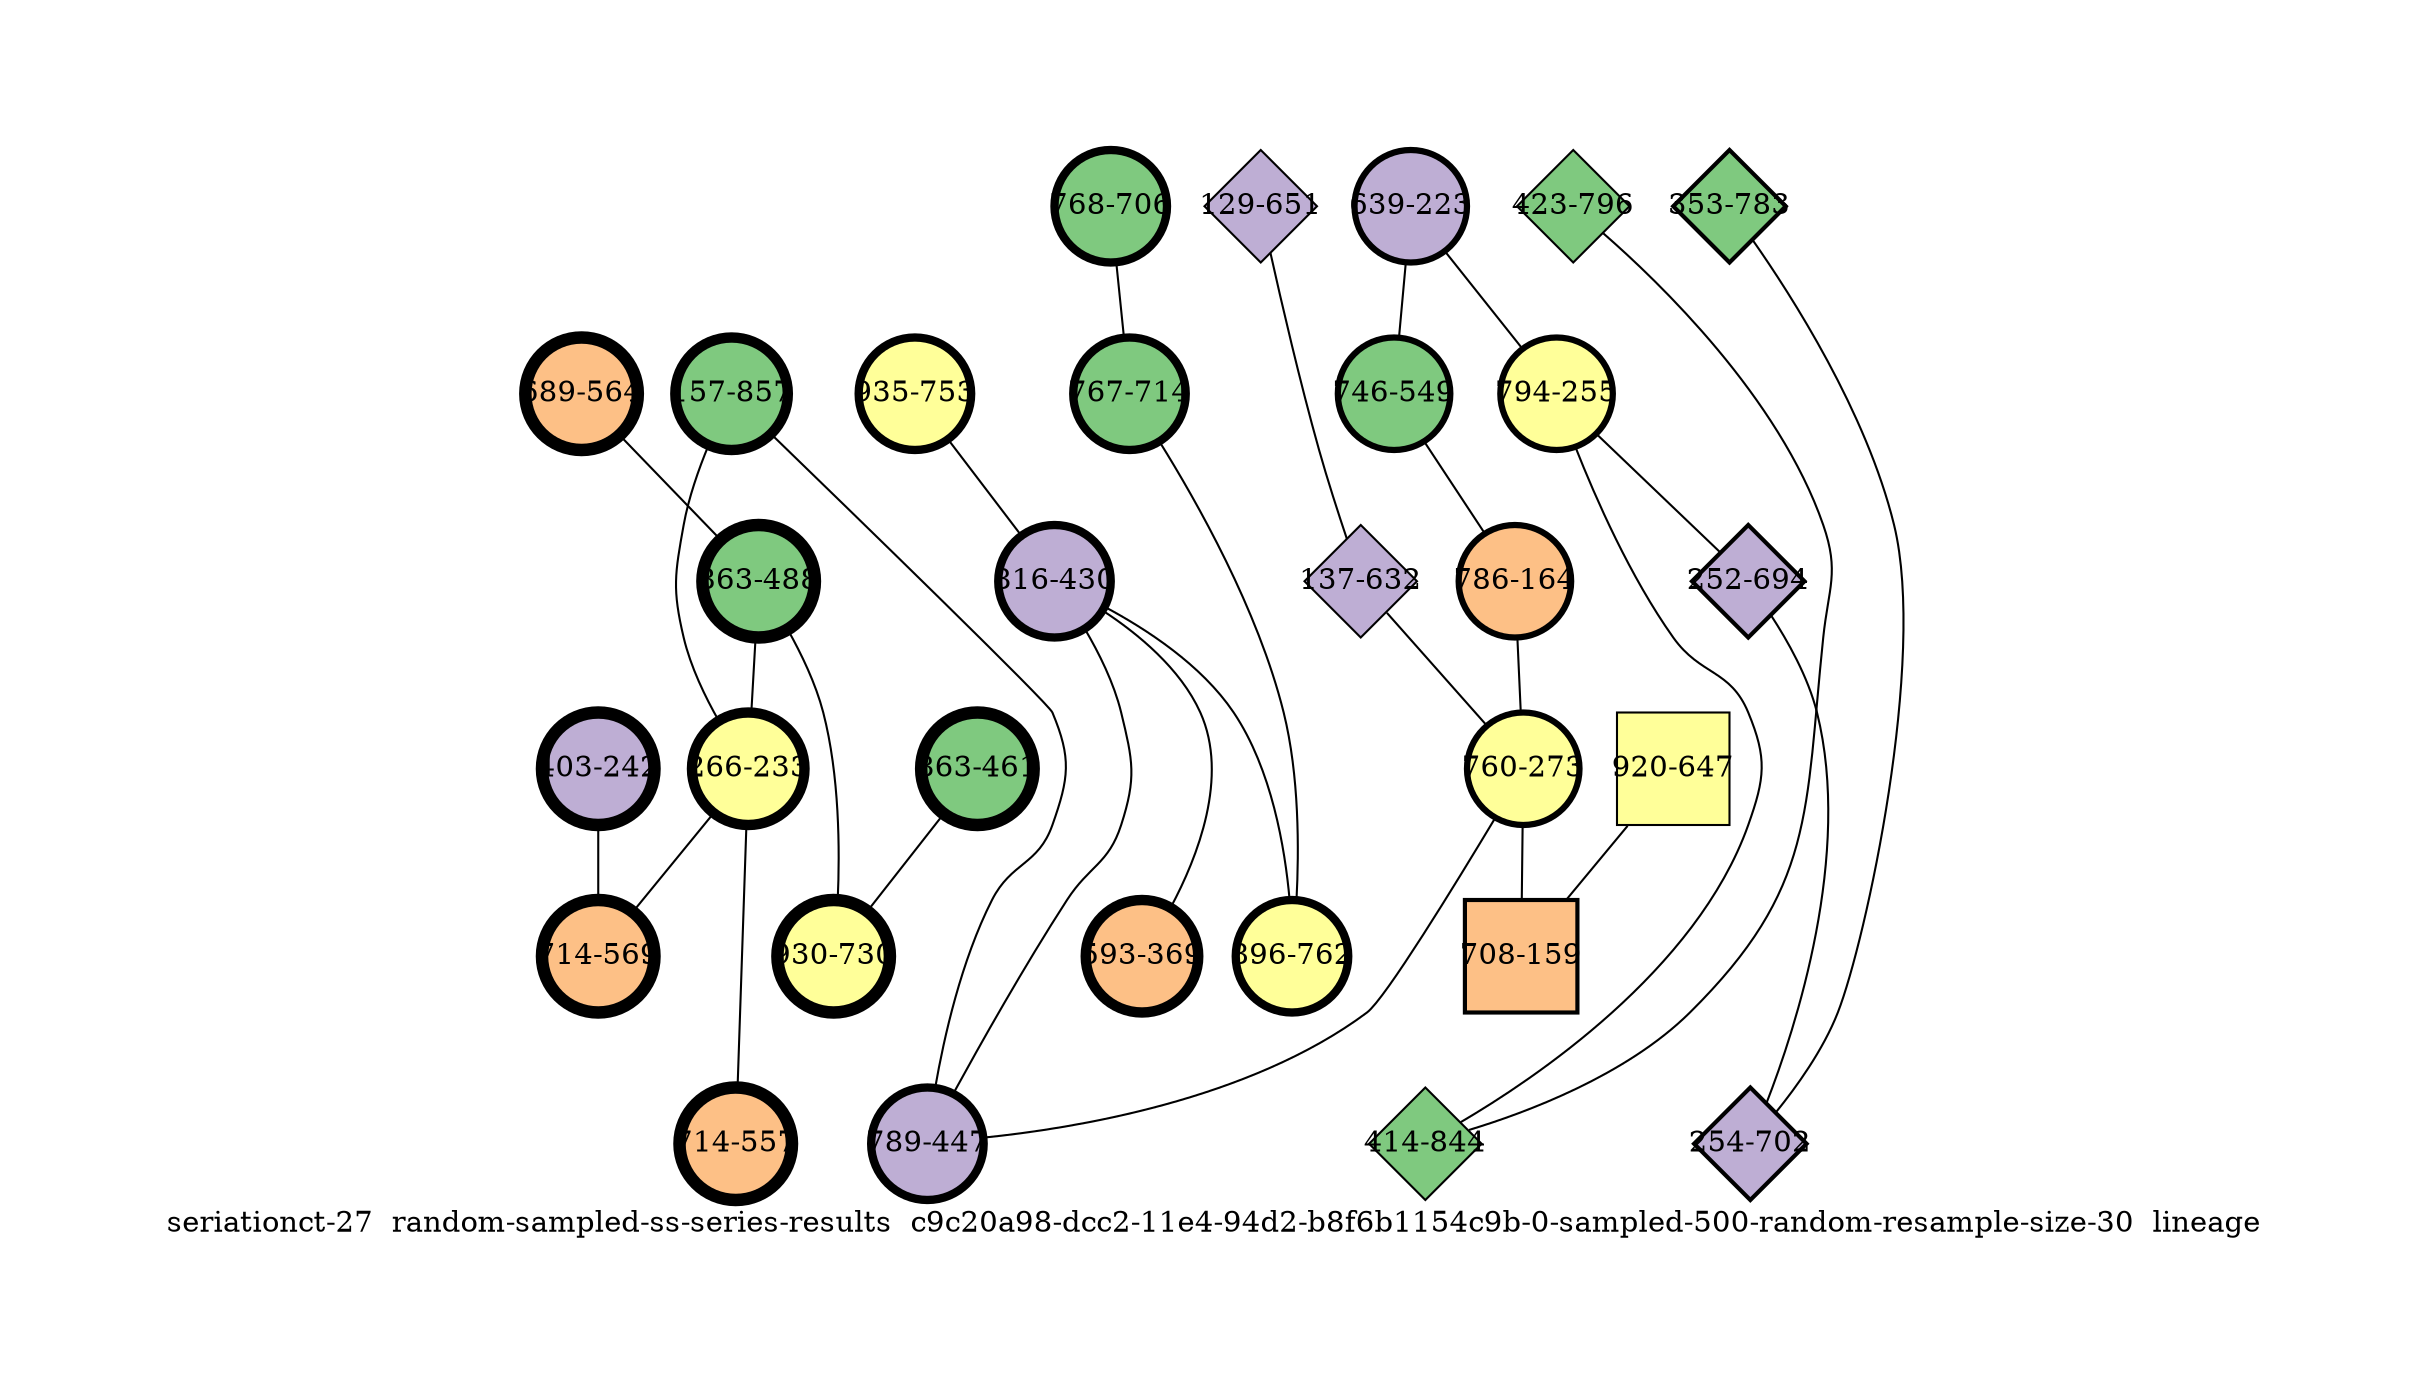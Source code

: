 strict graph "seriationct-27  random-sampled-ss-series-results  c9c20a98-dcc2-11e4-94d2-b8f6b1154c9b-0-sampled-500-random-resample-size-30  lineage" {
labelloc=b;
ratio=auto;
pad="1.0";
label="seriationct-27  random-sampled-ss-series-results  c9c20a98-dcc2-11e4-94d2-b8f6b1154c9b-0-sampled-500-random-resample-size-30  lineage";
node [width="0.75", style=filled, fixedsize=true, height="0.75", shape=circle, label=""];
0 [xCoordinate="564.0", appears_in_slice=6, yCoordinate="689.0", colorscheme=accent6, lineage_id=0, short_label="689-564", label="689-564", shape=circle, cluster_id=2, fillcolor=3, size="500.0", id=0, penwidth="6.0"];
1 [xCoordinate="488.0", appears_in_slice=6, yCoordinate="863.0", colorscheme=accent6, lineage_id=0, short_label="863-488", label="863-488", shape=circle, cluster_id=0, fillcolor=1, size="500.0", id=1, penwidth="6.0"];
2 [xCoordinate="647.0", appears_in_slice=1, yCoordinate="920.0", colorscheme=accent6, lineage_id=1, short_label="920-647", label="920-647", shape=square, cluster_id=3, fillcolor=4, size="500.0", id=2, penwidth="1.0"];
3 [xCoordinate="706.0", appears_in_slice=4, yCoordinate="768.0", colorscheme=accent6, lineage_id=0, short_label="768-706", label="768-706", shape=circle, cluster_id=0, fillcolor=1, size="500.0", id=3, penwidth="4.0"];
4 [xCoordinate="223.0", appears_in_slice=3, yCoordinate="639.0", colorscheme=accent6, lineage_id=0, short_label="639-223", label="639-223", shape=circle, cluster_id=1, fillcolor=2, size="500.0", id=4, penwidth="3.0"];
5 [xCoordinate="651.0", appears_in_slice=1, yCoordinate="129.0", colorscheme=accent6, lineage_id=2, short_label="129-651", label="129-651", shape=diamond, cluster_id=1, fillcolor=2, size="500.0", id=5, penwidth="1.0"];
6 [xCoordinate="796.0", appears_in_slice=1, yCoordinate="423.0", colorscheme=accent6, lineage_id=2, short_label="423-796", label="423-796", shape=diamond, cluster_id=0, fillcolor=1, size="500.0", id=6, penwidth="1.0"];
7 [xCoordinate="783.0", appears_in_slice=2, yCoordinate="353.0", colorscheme=accent6, lineage_id=2, short_label="353-783", label="353-783", shape=diamond, cluster_id=0, fillcolor=1, size="500.0", id=29, penwidth="2.0"];
8 [xCoordinate="857.0", appears_in_slice=5, yCoordinate="157.0", colorscheme=accent6, lineage_id=0, short_label="157-857", label="157-857", shape=circle, cluster_id=0, fillcolor=1, size="500.0", id=7, penwidth="5.0"];
9 [xCoordinate="753.0", appears_in_slice=4, yCoordinate="935.0", colorscheme=accent6, lineage_id=0, short_label="935-753", label="935-753", shape=circle, cluster_id=3, fillcolor=4, size="500.0", id=8, penwidth="4.0"];
10 [xCoordinate="430.0", appears_in_slice=4, yCoordinate="816.0", colorscheme=accent6, lineage_id=0, short_label="816-430", label="816-430", shape=circle, cluster_id=1, fillcolor=2, size="500.0", id=9, penwidth="4.0"];
11 [xCoordinate="714.0", appears_in_slice=4, yCoordinate="767.0", colorscheme=accent6, lineage_id=0, short_label="767-714", label="767-714", shape=circle, cluster_id=0, fillcolor=1, size="500.0", id=10, penwidth="4.0"];
12 [xCoordinate="242.0", appears_in_slice=6, yCoordinate="403.0", colorscheme=accent6, lineage_id=0, short_label="403-242", label="403-242", shape=circle, cluster_id=1, fillcolor=2, size="500.0", id=11, penwidth="6.0"];
13 [xCoordinate="255.0", appears_in_slice=3, yCoordinate="794.0", colorscheme=accent6, lineage_id=0, short_label="794-255", label="794-255", shape=circle, cluster_id=3, fillcolor=4, size="500.0", id=12, penwidth="3.0"];
14 [xCoordinate="549.0", appears_in_slice=3, yCoordinate="746.0", colorscheme=accent6, lineage_id=0, short_label="746-549", label="746-549", shape=circle, cluster_id=0, fillcolor=1, size="500.0", id=13, penwidth="3.0"];
15 [xCoordinate="694.0", appears_in_slice=2, yCoordinate="252.0", colorscheme=accent6, lineage_id=2, short_label="252-694", label="252-694", shape=diamond, cluster_id=1, fillcolor=2, size="500.0", id=14, penwidth="2.0"];
16 [xCoordinate="164.0", appears_in_slice=3, yCoordinate="786.0", colorscheme=accent6, lineage_id=0, short_label="786-164", label="786-164", shape=circle, cluster_id=2, fillcolor=3, size="500.0", id=15, penwidth="3.0"];
17 [xCoordinate="632.0", appears_in_slice=1, yCoordinate="137.0", colorscheme=accent6, lineage_id=2, short_label="137-632", label="137-632", shape=diamond, cluster_id=1, fillcolor=2, size="500.0", id=27, penwidth="1.0"];
18 [xCoordinate="844.0", appears_in_slice=1, yCoordinate="414.0", colorscheme=accent6, lineage_id=2, short_label="414-844", label="414-844", shape=diamond, cluster_id=0, fillcolor=1, size="500.0", id=17, penwidth="1.0"];
19 [xCoordinate="273.0", appears_in_slice=3, yCoordinate="760.0", colorscheme=accent6, lineage_id=0, short_label="760-273", label="760-273", shape=circle, cluster_id=3, fillcolor=4, size="500.0", id=18, penwidth="3.0"];
20 [xCoordinate="702.0", appears_in_slice=2, yCoordinate="254.0", colorscheme=accent6, lineage_id=2, short_label="254-702", label="254-702", shape=diamond, cluster_id=1, fillcolor=2, size="500.0", id=19, penwidth="2.0"];
21 [xCoordinate="369.0", appears_in_slice=5, yCoordinate="593.0", colorscheme=accent6, lineage_id=0, short_label="593-369", label="593-369", shape=circle, cluster_id=2, fillcolor=3, size="500.0", id=20, penwidth="5.0"];
22 [xCoordinate="762.0", appears_in_slice=4, yCoordinate="896.0", colorscheme=accent6, lineage_id=0, short_label="896-762", label="896-762", shape=circle, cluster_id=3, fillcolor=4, size="500.0", id=21, penwidth="4.0"];
23 [xCoordinate="447.0", appears_in_slice=4, yCoordinate="789.0", colorscheme=accent6, lineage_id=0, short_label="789-447", label="789-447", shape=circle, cluster_id=1, fillcolor=2, size="500.0", id=22, penwidth="4.0"];
24 [xCoordinate="233.0", appears_in_slice=5, yCoordinate="266.0", colorscheme=accent6, lineage_id=0, short_label="266-233", label="266-233", shape=circle, cluster_id=3, fillcolor=4, size="500.0", id=23, penwidth="5.0"];
25 [xCoordinate="569.0", appears_in_slice=6, yCoordinate="714.0", colorscheme=accent6, lineage_id=0, short_label="714-569", label="714-569", shape=circle, cluster_id=2, fillcolor=3, size="500.0", id=24, penwidth="6.0"];
26 [xCoordinate="159.0", appears_in_slice=2, yCoordinate="708.0", colorscheme=accent6, lineage_id=1, short_label="708-159", label="708-159", shape=square, cluster_id=2, fillcolor=3, size="500.0", id=25, penwidth="2.0"];
27 [xCoordinate="461.0", appears_in_slice=6, yCoordinate="863.0", colorscheme=accent6, lineage_id=0, short_label="863-461", label="863-461", shape=circle, cluster_id=0, fillcolor=1, size="500.0", id=26, penwidth="6.0"];
28 [xCoordinate="730.0", appears_in_slice=6, yCoordinate="930.0", colorscheme=accent6, lineage_id=0, short_label="930-730", label="930-730", shape=circle, cluster_id=3, fillcolor=4, size="500.0", id=16, penwidth="6.0"];
29 [xCoordinate="557.0", appears_in_slice=6, yCoordinate="714.0", colorscheme=accent6, lineage_id=0, short_label="714-557", label="714-557", shape=circle, cluster_id=2, fillcolor=3, size="500.0", id=28, penwidth="6.0"];
0 -- 1  [inverseweight="15.8113883008", weight="0.0632455532034"];
1 -- 24  [inverseweight="3.77554778677", weight="0.264862228338"];
1 -- 28  [inverseweight="3.0116110622", weight="0.332048189274"];
2 -- 26  [inverseweight="1.46903868299", weight="0.680717268769"];
3 -- 11  [inverseweight="22.360679775", weight="0.04472135955"];
4 -- 13  [inverseweight="2.90648555976", weight="0.344058134623"];
4 -- 14  [inverseweight="19.641855033", weight="0.0509116882454"];
5 -- 17  [inverseweight="15.1168513789", weight="0.0661513416342"];
6 -- 18  [inverseweight="17.2107097705", weight="0.0581033561853"];
7 -- 20  [inverseweight="40.0320384513", weight="0.0249799919936"];
8 -- 24  [inverseweight="2.6365499882", weight="0.379283535103"];
8 -- 23  [inverseweight="3.2911835381", weight="0.303842064237"];
9 -- 10  [inverseweight="18.5312329165", weight="0.0539629502529"];
10 -- 21  [inverseweight="1.7931631503", weight="0.557673739744"];
10 -- 22  [inverseweight="2.63904609601", weight="0.378924794649"];
10 -- 23  [inverseweight="2.20673676982", weight="0.453157809157"];
11 -- 22  [inverseweight="19.3455808134", weight="0.0516913919333"];
12 -- 25  [inverseweight="21.9264504827", weight="0.045607017004"];
13 -- 18  [inverseweight="2.04274001133", weight="0.489538558236"];
13 -- 15  [inverseweight="2.88319759238", weight="0.346837137573"];
14 -- 16  [inverseweight="19.5815112497", weight="0.0510685813392"];
15 -- 20  [inverseweight="35.0070021007", weight="0.0285657137142"];
16 -- 19  [inverseweight="2.24456854314", weight="0.445519920991"];
17 -- 19  [inverseweight="1.37854604555", weight="0.725401957538"];
19 -- 26  [inverseweight="1.64557394447", weight="0.607690710806"];
19 -- 23  [inverseweight="1.79427120972", weight="0.557329346078"];
24 -- 29  [inverseweight="3.40981310508", weight="0.293271205542"];
24 -- 25  [inverseweight="5.33790928988", weight="0.187339264438"];
27 -- 28  [inverseweight="75.3778361444", weight="0.0132664991614"];
}
